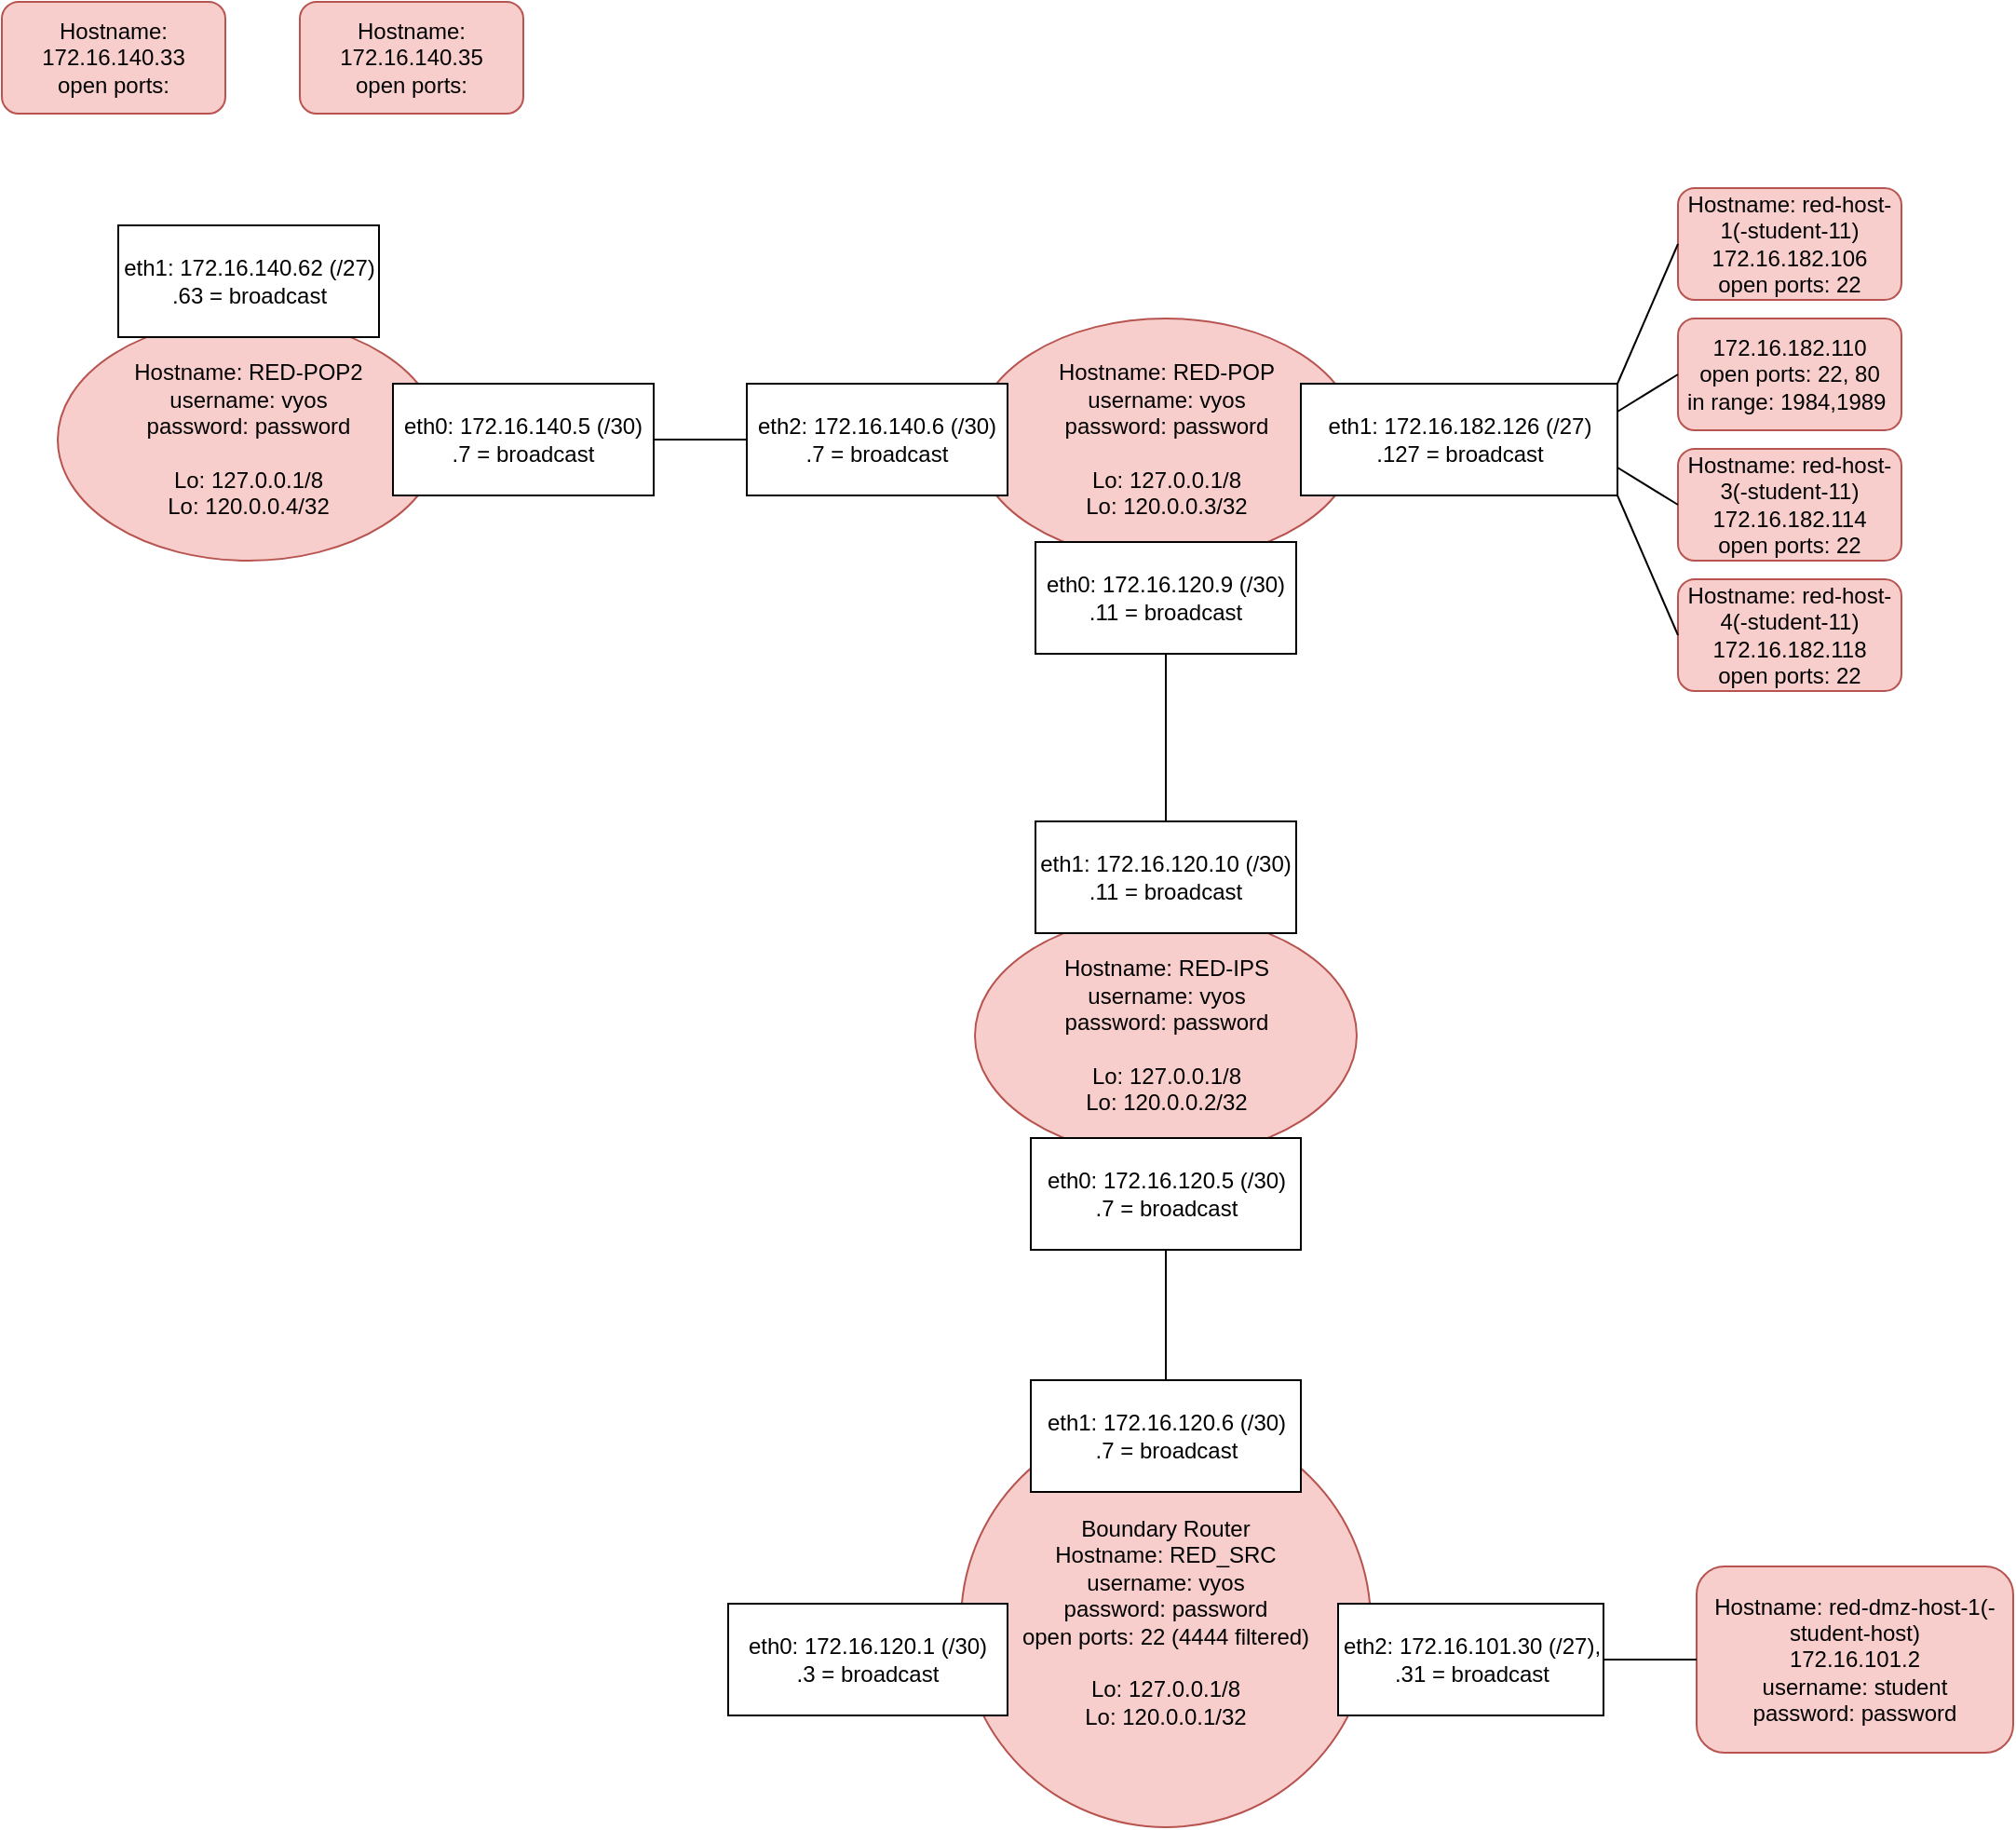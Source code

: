 <mxfile version="16.5.6" type="github">
  <diagram id="mKYPSwE4H_9OdJAEkAsI" name="Page-1">
    <mxGraphModel dx="2071" dy="1744" grid="1" gridSize="10" guides="1" tooltips="1" connect="1" arrows="1" fold="1" page="1" pageScale="1" pageWidth="850" pageHeight="1100" math="0" shadow="0">
      <root>
        <mxCell id="0" />
        <mxCell id="1" parent="0" />
        <mxCell id="mIyHMtx3zS4ZUBSvp6Lm-1" value="Boundary Router&lt;br&gt;Hostname: RED_SRC&lt;br&gt;username: vyos&lt;br&gt;password: password&lt;br&gt;open ports: 22 (4444 filtered)&lt;br&gt;&lt;br&gt;Lo: 127.0.0.1/8&lt;br&gt;Lo: 120.0.0.1/32" style="ellipse;whiteSpace=wrap;html=1;aspect=fixed;fillColor=#f8cecc;strokeColor=#b85450;" vertex="1" parent="1">
          <mxGeometry x="275" y="110" width="220" height="220" as="geometry" />
        </mxCell>
        <mxCell id="mIyHMtx3zS4ZUBSvp6Lm-2" value="eth0: 172.16.120.1 (/30)&lt;br&gt;.3 = broadcast" style="rounded=0;whiteSpace=wrap;html=1;" vertex="1" parent="1">
          <mxGeometry x="150" y="210" width="150" height="60" as="geometry" />
        </mxCell>
        <mxCell id="mIyHMtx3zS4ZUBSvp6Lm-3" value="eth1: 172.16.120.6 (/30)&lt;br&gt;.7 = broadcast" style="rounded=0;whiteSpace=wrap;html=1;" vertex="1" parent="1">
          <mxGeometry x="312.5" y="90" width="145" height="60" as="geometry" />
        </mxCell>
        <mxCell id="mIyHMtx3zS4ZUBSvp6Lm-4" value="eth2: 172.16.101.30 (/27),&lt;br&gt;.31 = broadcast" style="rounded=0;whiteSpace=wrap;html=1;" vertex="1" parent="1">
          <mxGeometry x="477.5" y="210" width="142.5" height="60" as="geometry" />
        </mxCell>
        <mxCell id="mIyHMtx3zS4ZUBSvp6Lm-10" value="Hostname: red-dmz-host-1(-student-host)&lt;br&gt;172.16.101.2&lt;br&gt;username: student&lt;br&gt;password: password" style="rounded=1;whiteSpace=wrap;html=1;fillColor=#f8cecc;strokeColor=#b85450;" vertex="1" parent="1">
          <mxGeometry x="670" y="190" width="170" height="100" as="geometry" />
        </mxCell>
        <mxCell id="mIyHMtx3zS4ZUBSvp6Lm-14" value="&lt;span&gt;Hostname: RED-IPS&lt;/span&gt;&lt;br&gt;&lt;span&gt;username: vyos&lt;/span&gt;&lt;br&gt;&lt;span&gt;password: password&lt;br&gt;&lt;br&gt;Lo: 127.0.0.1/8&lt;br&gt;Lo: 120.0.0.2/32&lt;br&gt;&lt;/span&gt;" style="ellipse;whiteSpace=wrap;html=1;fillColor=#f8cecc;strokeColor=#b85450;" vertex="1" parent="1">
          <mxGeometry x="282.5" y="-160" width="205" height="130" as="geometry" />
        </mxCell>
        <mxCell id="mIyHMtx3zS4ZUBSvp6Lm-19" value="&lt;span&gt;eth0: 172.16.120.5 (/30)&lt;/span&gt;&lt;br&gt;&lt;span&gt;.7 = broadcast&lt;/span&gt;" style="rounded=0;whiteSpace=wrap;html=1;" vertex="1" parent="1">
          <mxGeometry x="312.5" y="-40" width="145" height="60" as="geometry" />
        </mxCell>
        <mxCell id="mIyHMtx3zS4ZUBSvp6Lm-20" value="&lt;span&gt;eth1: 172.16.120.10 (/30)&lt;/span&gt;&lt;br&gt;&lt;span&gt;.11 = broadcast&lt;/span&gt;" style="rounded=0;whiteSpace=wrap;html=1;" vertex="1" parent="1">
          <mxGeometry x="315" y="-210" width="140" height="60" as="geometry" />
        </mxCell>
        <mxCell id="mIyHMtx3zS4ZUBSvp6Lm-22" value="&lt;span&gt;Hostname: RED-POP&lt;/span&gt;&lt;br&gt;&lt;span&gt;username: vyos&lt;/span&gt;&lt;br&gt;&lt;span&gt;password: password&lt;br&gt;&lt;br&gt;Lo: 127.0.0.1/8&lt;br&gt;Lo: 120.0.0.3/32&lt;br&gt;&lt;/span&gt;" style="ellipse;whiteSpace=wrap;html=1;fillColor=#f8cecc;strokeColor=#b85450;" vertex="1" parent="1">
          <mxGeometry x="282.5" y="-480" width="205" height="130" as="geometry" />
        </mxCell>
        <mxCell id="mIyHMtx3zS4ZUBSvp6Lm-23" value="&lt;span&gt;eth0: 172.16.120.9 (/30)&lt;/span&gt;&lt;br&gt;&lt;span&gt;.11 = broadcast&lt;/span&gt;" style="rounded=0;whiteSpace=wrap;html=1;" vertex="1" parent="1">
          <mxGeometry x="315" y="-360" width="140" height="60" as="geometry" />
        </mxCell>
        <mxCell id="mIyHMtx3zS4ZUBSvp6Lm-24" value="&lt;span&gt;eth1: 172.16.182.126 (/27)&lt;/span&gt;&lt;br&gt;&lt;span&gt;.127 = broadcast&lt;/span&gt;" style="rounded=0;whiteSpace=wrap;html=1;" vertex="1" parent="1">
          <mxGeometry x="457.5" y="-445" width="170" height="60" as="geometry" />
        </mxCell>
        <mxCell id="mIyHMtx3zS4ZUBSvp6Lm-26" value="&lt;span&gt;eth2: 172.16.140.6 (/30)&lt;/span&gt;&lt;br&gt;&lt;span&gt;.7 = broadcast&lt;/span&gt;" style="rounded=0;whiteSpace=wrap;html=1;" vertex="1" parent="1">
          <mxGeometry x="160" y="-445" width="140" height="60" as="geometry" />
        </mxCell>
        <mxCell id="mIyHMtx3zS4ZUBSvp6Lm-27" value="Hostname: red-host-1(-student-11)&lt;br&gt;172.16.182.106&lt;br&gt;open ports: 22" style="rounded=1;whiteSpace=wrap;html=1;fillColor=#f8cecc;strokeColor=#b85450;" vertex="1" parent="1">
          <mxGeometry x="660" y="-550" width="120" height="60" as="geometry" />
        </mxCell>
        <mxCell id="mIyHMtx3zS4ZUBSvp6Lm-28" value="172.16.182.110&lt;br&gt;open ports: 22, 80&lt;br&gt;in range: 1984,1989&amp;nbsp;" style="rounded=1;whiteSpace=wrap;html=1;fillColor=#f8cecc;strokeColor=#b85450;" vertex="1" parent="1">
          <mxGeometry x="660" y="-480" width="120" height="60" as="geometry" />
        </mxCell>
        <mxCell id="mIyHMtx3zS4ZUBSvp6Lm-30" value="Hostname:&amp;nbsp;red-host-3(-student-11)&lt;br&gt;172.16.182.114&lt;br&gt;open ports: 22" style="rounded=1;whiteSpace=wrap;html=1;fillColor=#f8cecc;strokeColor=#b85450;" vertex="1" parent="1">
          <mxGeometry x="660" y="-410" width="120" height="60" as="geometry" />
        </mxCell>
        <mxCell id="mIyHMtx3zS4ZUBSvp6Lm-31" value="Hostname: red-host-4(-student-11)&lt;br&gt;172.16.182.118&lt;br&gt;open ports: 22" style="rounded=1;whiteSpace=wrap;html=1;fillColor=#f8cecc;strokeColor=#b85450;" vertex="1" parent="1">
          <mxGeometry x="660" y="-340" width="120" height="60" as="geometry" />
        </mxCell>
        <mxCell id="mIyHMtx3zS4ZUBSvp6Lm-32" value="" style="endArrow=none;html=1;rounded=0;exitX=0.5;exitY=0;exitDx=0;exitDy=0;entryX=0.5;entryY=1;entryDx=0;entryDy=0;" edge="1" parent="1" source="mIyHMtx3zS4ZUBSvp6Lm-20" target="mIyHMtx3zS4ZUBSvp6Lm-23">
          <mxGeometry width="50" height="50" relative="1" as="geometry">
            <mxPoint x="610" y="-330" as="sourcePoint" />
            <mxPoint x="660" y="-380" as="targetPoint" />
          </mxGeometry>
        </mxCell>
        <mxCell id="mIyHMtx3zS4ZUBSvp6Lm-33" value="" style="endArrow=none;html=1;rounded=0;exitX=0.5;exitY=0;exitDx=0;exitDy=0;" edge="1" parent="1" source="mIyHMtx3zS4ZUBSvp6Lm-3" target="mIyHMtx3zS4ZUBSvp6Lm-19">
          <mxGeometry width="50" height="50" relative="1" as="geometry">
            <mxPoint x="610" y="140" as="sourcePoint" />
            <mxPoint x="660" y="90" as="targetPoint" />
          </mxGeometry>
        </mxCell>
        <mxCell id="mIyHMtx3zS4ZUBSvp6Lm-34" value="" style="endArrow=none;html=1;rounded=0;exitX=1;exitY=0.5;exitDx=0;exitDy=0;entryX=0;entryY=0.5;entryDx=0;entryDy=0;" edge="1" parent="1" source="mIyHMtx3zS4ZUBSvp6Lm-4" target="mIyHMtx3zS4ZUBSvp6Lm-10">
          <mxGeometry width="50" height="50" relative="1" as="geometry">
            <mxPoint x="610" y="140" as="sourcePoint" />
            <mxPoint x="660" y="90" as="targetPoint" />
          </mxGeometry>
        </mxCell>
        <mxCell id="mIyHMtx3zS4ZUBSvp6Lm-35" value="&lt;span&gt;Hostname: RED-POP2&lt;/span&gt;&lt;br&gt;&lt;span&gt;username: vyos&lt;/span&gt;&lt;br&gt;&lt;span&gt;password: password&lt;br&gt;&lt;br&gt;Lo: 127.0.0.1/8&lt;br&gt;Lo: 120.0.0.4/32&lt;br&gt;&lt;/span&gt;" style="ellipse;whiteSpace=wrap;html=1;fillColor=#f8cecc;strokeColor=#b85450;" vertex="1" parent="1">
          <mxGeometry x="-210" y="-480" width="205" height="130" as="geometry" />
        </mxCell>
        <mxCell id="mIyHMtx3zS4ZUBSvp6Lm-36" value="&lt;span&gt;eth0: 172.16.140.5 (/30)&lt;/span&gt;&lt;br&gt;&lt;span&gt;.7 = broadcast&lt;/span&gt;" style="rounded=0;whiteSpace=wrap;html=1;" vertex="1" parent="1">
          <mxGeometry x="-30" y="-445" width="140" height="60" as="geometry" />
        </mxCell>
        <mxCell id="mIyHMtx3zS4ZUBSvp6Lm-37" value="&lt;span&gt;eth1: 172.16.140.62 (/27)&lt;/span&gt;&lt;br&gt;&lt;span&gt;.63 = broadcast&lt;/span&gt;" style="rounded=0;whiteSpace=wrap;html=1;" vertex="1" parent="1">
          <mxGeometry x="-177.5" y="-530" width="140" height="60" as="geometry" />
        </mxCell>
        <mxCell id="mIyHMtx3zS4ZUBSvp6Lm-38" value="" style="endArrow=none;html=1;rounded=0;exitX=1;exitY=0.5;exitDx=0;exitDy=0;entryX=0;entryY=0.5;entryDx=0;entryDy=0;" edge="1" parent="1" source="mIyHMtx3zS4ZUBSvp6Lm-36" target="mIyHMtx3zS4ZUBSvp6Lm-26">
          <mxGeometry width="50" height="50" relative="1" as="geometry">
            <mxPoint x="370" y="-530" as="sourcePoint" />
            <mxPoint x="420" y="-580" as="targetPoint" />
          </mxGeometry>
        </mxCell>
        <mxCell id="mIyHMtx3zS4ZUBSvp6Lm-39" value="" style="endArrow=none;html=1;rounded=0;entryX=0;entryY=0.5;entryDx=0;entryDy=0;exitX=1;exitY=0;exitDx=0;exitDy=0;" edge="1" parent="1" source="mIyHMtx3zS4ZUBSvp6Lm-24" target="mIyHMtx3zS4ZUBSvp6Lm-27">
          <mxGeometry width="50" height="50" relative="1" as="geometry">
            <mxPoint x="370" y="-300" as="sourcePoint" />
            <mxPoint x="420" y="-350" as="targetPoint" />
          </mxGeometry>
        </mxCell>
        <mxCell id="mIyHMtx3zS4ZUBSvp6Lm-40" value="" style="endArrow=none;html=1;rounded=0;entryX=0;entryY=0.5;entryDx=0;entryDy=0;exitX=1;exitY=0.25;exitDx=0;exitDy=0;" edge="1" parent="1" source="mIyHMtx3zS4ZUBSvp6Lm-24" target="mIyHMtx3zS4ZUBSvp6Lm-28">
          <mxGeometry width="50" height="50" relative="1" as="geometry">
            <mxPoint x="370" y="-300" as="sourcePoint" />
            <mxPoint x="420" y="-350" as="targetPoint" />
          </mxGeometry>
        </mxCell>
        <mxCell id="mIyHMtx3zS4ZUBSvp6Lm-41" value="" style="endArrow=none;html=1;rounded=0;entryX=0;entryY=0.5;entryDx=0;entryDy=0;exitX=1;exitY=0.75;exitDx=0;exitDy=0;" edge="1" parent="1" source="mIyHMtx3zS4ZUBSvp6Lm-24" target="mIyHMtx3zS4ZUBSvp6Lm-30">
          <mxGeometry width="50" height="50" relative="1" as="geometry">
            <mxPoint x="640" y="-430" as="sourcePoint" />
            <mxPoint x="670" y="-440.0" as="targetPoint" />
          </mxGeometry>
        </mxCell>
        <mxCell id="mIyHMtx3zS4ZUBSvp6Lm-42" value="" style="endArrow=none;html=1;rounded=0;entryX=0;entryY=0.5;entryDx=0;entryDy=0;exitX=1;exitY=1;exitDx=0;exitDy=0;" edge="1" parent="1" source="mIyHMtx3zS4ZUBSvp6Lm-24" target="mIyHMtx3zS4ZUBSvp6Lm-31">
          <mxGeometry width="50" height="50" relative="1" as="geometry">
            <mxPoint x="610" y="-320" as="sourcePoint" />
            <mxPoint x="680" y="-430.0" as="targetPoint" />
          </mxGeometry>
        </mxCell>
        <mxCell id="mIyHMtx3zS4ZUBSvp6Lm-43" value="Hostname: 172.16.140.33&lt;br&gt;open ports:" style="rounded=1;whiteSpace=wrap;html=1;fillColor=#f8cecc;strokeColor=#b85450;" vertex="1" parent="1">
          <mxGeometry x="-240" y="-650" width="120" height="60" as="geometry" />
        </mxCell>
        <mxCell id="mIyHMtx3zS4ZUBSvp6Lm-44" value="Hostname: 172.16.140.35&lt;br&gt;open ports:" style="rounded=1;whiteSpace=wrap;html=1;fillColor=#f8cecc;strokeColor=#b85450;" vertex="1" parent="1">
          <mxGeometry x="-80" y="-650" width="120" height="60" as="geometry" />
        </mxCell>
      </root>
    </mxGraphModel>
  </diagram>
</mxfile>
